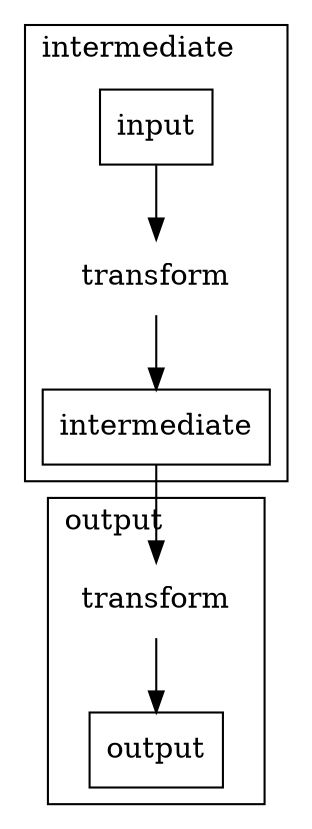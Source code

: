 digraph flow {

  subgraph "cluster-intermediate" {

    label="intermediate"
    labeljust=l

    // nodes
    "public-input" [shape=rectangle, label="input"];
    "internal-0" [shape=plaintext, label="transform"];
    "public-intermediate" [shape=rectangle, label="intermediate"];

    // edges
    "public-input" -> "internal-0"; 
    "internal-0" -> "public-intermediate"; 
  }
         
  subgraph "cluster-output" {

    label="output"
    labeljust=l

    // nodes
    "public-intermediate" [shape=rectangle, label="intermediate"];
    "internal-1" [shape=plaintext, label="transform"];
    "public-output" [shape=rectangle, label="output"];

    // edges
    "public-intermediate" -> "internal-1"; 
    "internal-1" -> "public-output"; 
  }
         
}
